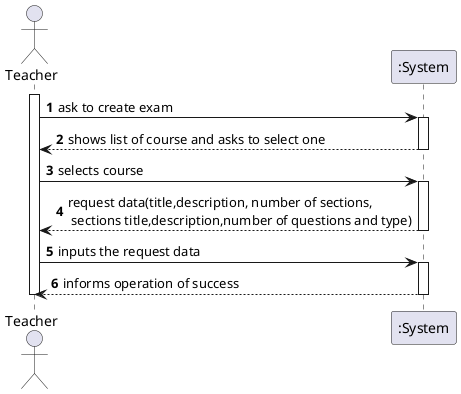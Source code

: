 @startuml
autonumber

actor "Teacher" as Manager


activate Manager
Manager -> ":System" : ask to create exam
activate ":System"
":System" --> Manager : shows list of course and asks to select one
deactivate ":System"
Manager -> ":System" : selects course
activate ":System"

":System" -->Manager : request data(title,description, number of sections,\n sections title,description,number of questions and type)
deactivate ":System"

Manager -> ":System" : inputs the request data
activate ":System"

":System" --> Manager : informs operation of success
deactivate ":System"


deactivate Manager

@enduml